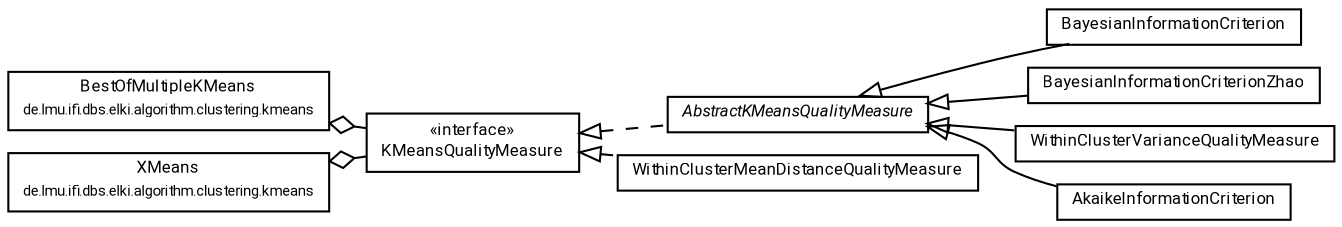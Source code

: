#!/usr/local/bin/dot
#
# Class diagram 
# Generated by UMLGraph version R5_7_2-60-g0e99a6 (http://www.spinellis.gr/umlgraph/)
#

digraph G {
	graph [fontnames="svg"]
	edge [fontname="Roboto",fontsize=7,labelfontname="Roboto",labelfontsize=7,color="black"];
	node [fontname="Roboto",fontcolor="black",fontsize=8,shape=plaintext,margin=0,width=0,height=0];
	nodesep=0.15;
	ranksep=0.25;
	rankdir=LR;
	// de.lmu.ifi.dbs.elki.algorithm.clustering.kmeans.BestOfMultipleKMeans<V extends de.lmu.ifi.dbs.elki.data.NumberVector, M extends de.lmu.ifi.dbs.elki.data.model.MeanModel>
	c282133 [label=<<table title="de.lmu.ifi.dbs.elki.algorithm.clustering.kmeans.BestOfMultipleKMeans" border="0" cellborder="1" cellspacing="0" cellpadding="2" href="../BestOfMultipleKMeans.html" target="_parent">
		<tr><td><table border="0" cellspacing="0" cellpadding="1">
		<tr><td align="center" balign="center"> <font face="Roboto">BestOfMultipleKMeans</font> </td></tr>
		<tr><td align="center" balign="center"> <font face="Roboto" point-size="7.0">de.lmu.ifi.dbs.elki.algorithm.clustering.kmeans</font> </td></tr>
		</table></td></tr>
		</table>>, URL="../BestOfMultipleKMeans.html"];
	// de.lmu.ifi.dbs.elki.algorithm.clustering.kmeans.quality.BayesianInformationCriterion
	c282194 [label=<<table title="de.lmu.ifi.dbs.elki.algorithm.clustering.kmeans.quality.BayesianInformationCriterion" border="0" cellborder="1" cellspacing="0" cellpadding="2" href="BayesianInformationCriterion.html" target="_parent">
		<tr><td><table border="0" cellspacing="0" cellpadding="1">
		<tr><td align="center" balign="center"> <font face="Roboto">BayesianInformationCriterion</font> </td></tr>
		</table></td></tr>
		</table>>, URL="BayesianInformationCriterion.html"];
	// de.lmu.ifi.dbs.elki.algorithm.clustering.kmeans.quality.BayesianInformationCriterionZhao
	c282195 [label=<<table title="de.lmu.ifi.dbs.elki.algorithm.clustering.kmeans.quality.BayesianInformationCriterionZhao" border="0" cellborder="1" cellspacing="0" cellpadding="2" href="BayesianInformationCriterionZhao.html" target="_parent">
		<tr><td><table border="0" cellspacing="0" cellpadding="1">
		<tr><td align="center" balign="center"> <font face="Roboto">BayesianInformationCriterionZhao</font> </td></tr>
		</table></td></tr>
		</table>>, URL="BayesianInformationCriterionZhao.html"];
	// de.lmu.ifi.dbs.elki.algorithm.clustering.kmeans.quality.AbstractKMeansQualityMeasure<O extends de.lmu.ifi.dbs.elki.data.NumberVector>
	c282196 [label=<<table title="de.lmu.ifi.dbs.elki.algorithm.clustering.kmeans.quality.AbstractKMeansQualityMeasure" border="0" cellborder="1" cellspacing="0" cellpadding="2" href="AbstractKMeansQualityMeasure.html" target="_parent">
		<tr><td><table border="0" cellspacing="0" cellpadding="1">
		<tr><td align="center" balign="center"> <font face="Roboto"><i>AbstractKMeansQualityMeasure</i></font> </td></tr>
		</table></td></tr>
		</table>>, URL="AbstractKMeansQualityMeasure.html"];
	// de.lmu.ifi.dbs.elki.algorithm.clustering.kmeans.quality.KMeansQualityMeasure<O extends de.lmu.ifi.dbs.elki.data.NumberVector>
	c282197 [label=<<table title="de.lmu.ifi.dbs.elki.algorithm.clustering.kmeans.quality.KMeansQualityMeasure" border="0" cellborder="1" cellspacing="0" cellpadding="2" href="KMeansQualityMeasure.html" target="_parent">
		<tr><td><table border="0" cellspacing="0" cellpadding="1">
		<tr><td align="center" balign="center"> &#171;interface&#187; </td></tr>
		<tr><td align="center" balign="center"> <font face="Roboto">KMeansQualityMeasure</font> </td></tr>
		</table></td></tr>
		</table>>, URL="KMeansQualityMeasure.html"];
	// de.lmu.ifi.dbs.elki.algorithm.clustering.kmeans.quality.WithinClusterVarianceQualityMeasure
	c282198 [label=<<table title="de.lmu.ifi.dbs.elki.algorithm.clustering.kmeans.quality.WithinClusterVarianceQualityMeasure" border="0" cellborder="1" cellspacing="0" cellpadding="2" href="WithinClusterVarianceQualityMeasure.html" target="_parent">
		<tr><td><table border="0" cellspacing="0" cellpadding="1">
		<tr><td align="center" balign="center"> <font face="Roboto">WithinClusterVarianceQualityMeasure</font> </td></tr>
		</table></td></tr>
		</table>>, URL="WithinClusterVarianceQualityMeasure.html"];
	// de.lmu.ifi.dbs.elki.algorithm.clustering.kmeans.quality.AkaikeInformationCriterion
	c282199 [label=<<table title="de.lmu.ifi.dbs.elki.algorithm.clustering.kmeans.quality.AkaikeInformationCriterion" border="0" cellborder="1" cellspacing="0" cellpadding="2" href="AkaikeInformationCriterion.html" target="_parent">
		<tr><td><table border="0" cellspacing="0" cellpadding="1">
		<tr><td align="center" balign="center"> <font face="Roboto">AkaikeInformationCriterion</font> </td></tr>
		</table></td></tr>
		</table>>, URL="AkaikeInformationCriterion.html"];
	// de.lmu.ifi.dbs.elki.algorithm.clustering.kmeans.quality.WithinClusterMeanDistanceQualityMeasure
	c282200 [label=<<table title="de.lmu.ifi.dbs.elki.algorithm.clustering.kmeans.quality.WithinClusterMeanDistanceQualityMeasure" border="0" cellborder="1" cellspacing="0" cellpadding="2" href="WithinClusterMeanDistanceQualityMeasure.html" target="_parent">
		<tr><td><table border="0" cellspacing="0" cellpadding="1">
		<tr><td align="center" balign="center"> <font face="Roboto">WithinClusterMeanDistanceQualityMeasure</font> </td></tr>
		</table></td></tr>
		</table>>, URL="WithinClusterMeanDistanceQualityMeasure.html"];
	// de.lmu.ifi.dbs.elki.algorithm.clustering.kmeans.XMeans<V extends de.lmu.ifi.dbs.elki.data.NumberVector, M extends de.lmu.ifi.dbs.elki.data.model.MeanModel>
	c282210 [label=<<table title="de.lmu.ifi.dbs.elki.algorithm.clustering.kmeans.XMeans" border="0" cellborder="1" cellspacing="0" cellpadding="2" href="../XMeans.html" target="_parent">
		<tr><td><table border="0" cellspacing="0" cellpadding="1">
		<tr><td align="center" balign="center"> <font face="Roboto">XMeans</font> </td></tr>
		<tr><td align="center" balign="center"> <font face="Roboto" point-size="7.0">de.lmu.ifi.dbs.elki.algorithm.clustering.kmeans</font> </td></tr>
		</table></td></tr>
		</table>>, URL="../XMeans.html"];
	// de.lmu.ifi.dbs.elki.algorithm.clustering.kmeans.BestOfMultipleKMeans<V extends de.lmu.ifi.dbs.elki.data.NumberVector, M extends de.lmu.ifi.dbs.elki.data.model.MeanModel> has de.lmu.ifi.dbs.elki.algorithm.clustering.kmeans.quality.KMeansQualityMeasure<O extends de.lmu.ifi.dbs.elki.data.NumberVector>
	c282133 -> c282197 [arrowhead=none,arrowtail=ediamond,dir=back,weight=4];
	// de.lmu.ifi.dbs.elki.algorithm.clustering.kmeans.quality.BayesianInformationCriterion extends de.lmu.ifi.dbs.elki.algorithm.clustering.kmeans.quality.AbstractKMeansQualityMeasure<O extends de.lmu.ifi.dbs.elki.data.NumberVector>
	c282196 -> c282194 [arrowtail=empty,dir=back,weight=10];
	// de.lmu.ifi.dbs.elki.algorithm.clustering.kmeans.quality.BayesianInformationCriterionZhao extends de.lmu.ifi.dbs.elki.algorithm.clustering.kmeans.quality.AbstractKMeansQualityMeasure<O extends de.lmu.ifi.dbs.elki.data.NumberVector>
	c282196 -> c282195 [arrowtail=empty,dir=back,weight=10];
	// de.lmu.ifi.dbs.elki.algorithm.clustering.kmeans.quality.AbstractKMeansQualityMeasure<O extends de.lmu.ifi.dbs.elki.data.NumberVector> implements de.lmu.ifi.dbs.elki.algorithm.clustering.kmeans.quality.KMeansQualityMeasure<O extends de.lmu.ifi.dbs.elki.data.NumberVector>
	c282197 -> c282196 [arrowtail=empty,style=dashed,dir=back,weight=9];
	// de.lmu.ifi.dbs.elki.algorithm.clustering.kmeans.quality.WithinClusterVarianceQualityMeasure extends de.lmu.ifi.dbs.elki.algorithm.clustering.kmeans.quality.AbstractKMeansQualityMeasure<O extends de.lmu.ifi.dbs.elki.data.NumberVector>
	c282196 -> c282198 [arrowtail=empty,dir=back,weight=10];
	// de.lmu.ifi.dbs.elki.algorithm.clustering.kmeans.quality.AkaikeInformationCriterion extends de.lmu.ifi.dbs.elki.algorithm.clustering.kmeans.quality.AbstractKMeansQualityMeasure<O extends de.lmu.ifi.dbs.elki.data.NumberVector>
	c282196 -> c282199 [arrowtail=empty,dir=back,weight=10];
	// de.lmu.ifi.dbs.elki.algorithm.clustering.kmeans.quality.WithinClusterMeanDistanceQualityMeasure implements de.lmu.ifi.dbs.elki.algorithm.clustering.kmeans.quality.KMeansQualityMeasure<O extends de.lmu.ifi.dbs.elki.data.NumberVector>
	c282197 -> c282200 [arrowtail=empty,style=dashed,dir=back,weight=9];
	// de.lmu.ifi.dbs.elki.algorithm.clustering.kmeans.XMeans<V extends de.lmu.ifi.dbs.elki.data.NumberVector, M extends de.lmu.ifi.dbs.elki.data.model.MeanModel> has de.lmu.ifi.dbs.elki.algorithm.clustering.kmeans.quality.KMeansQualityMeasure<O extends de.lmu.ifi.dbs.elki.data.NumberVector>
	c282210 -> c282197 [arrowhead=none,arrowtail=ediamond,dir=back,weight=4];
}

